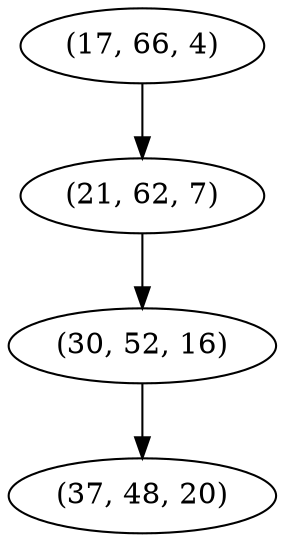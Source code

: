 digraph tree {
    "(17, 66, 4)";
    "(21, 62, 7)";
    "(30, 52, 16)";
    "(37, 48, 20)";
    "(17, 66, 4)" -> "(21, 62, 7)";
    "(21, 62, 7)" -> "(30, 52, 16)";
    "(30, 52, 16)" -> "(37, 48, 20)";
}
